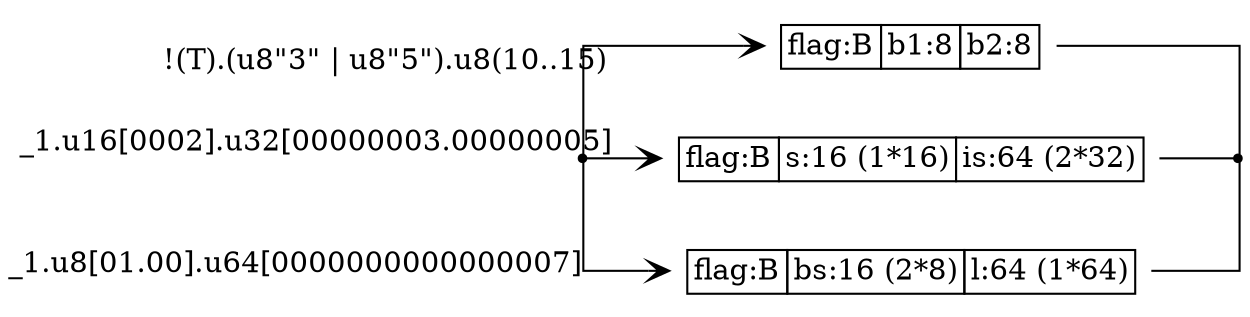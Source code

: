 digraph G {
  rankdir = LR;
  graph [splines=ortho];
  node [shape=plaintext];
  edge [arrowhead=vee];

  n0 [shape=point];
  n1 [label=<
    <TABLE BORDER="0" CELLBORDER="1" CELLSPACING="0" TOOLTIP="Foo.bazzz" HREF="#">
      <TR><TD>flag:B</TD><TD>b1:8</TD><TD>b2:8</TD></TR>
    </TABLE>
  >];
  n2 [label=<
    <TABLE BORDER="0" CELLBORDER="1" CELLSPACING="0" TOOLTIP="Foo.bazz" HREF="#">
      <TR><TD>flag:B</TD><TD>s:16 (1*16)</TD><TD>is:64 (2*32)</TD></TR>
    </TABLE>
  >];
  n3 [label=<
    <TABLE BORDER="0" CELLBORDER="1" CELLSPACING="0" TOOLTIP="Foo.baz" HREF="#">
      <TR><TD>flag:B</TD><TD>bs:16 (2*8)</TD><TD>l:64 (1*64)</TD></TR>
    </TABLE>
  >];
  n4 [shape=point];

  n0 -> n1 [xlabel="!(T).(u8\"3\" | u8\"5\").u8(10..15)"];
  n0 -> n2 [xlabel="_1.u16[0002].u32[00000003.00000005]"];
  n0 -> n3 [xlabel="_1.u8[01.00].u64[0000000000000007]"];
  n2 -> n4 [arrowhead=none];
  n3 -> n4 [arrowhead=none];
  n1 -> n4 [arrowhead=none];
}
